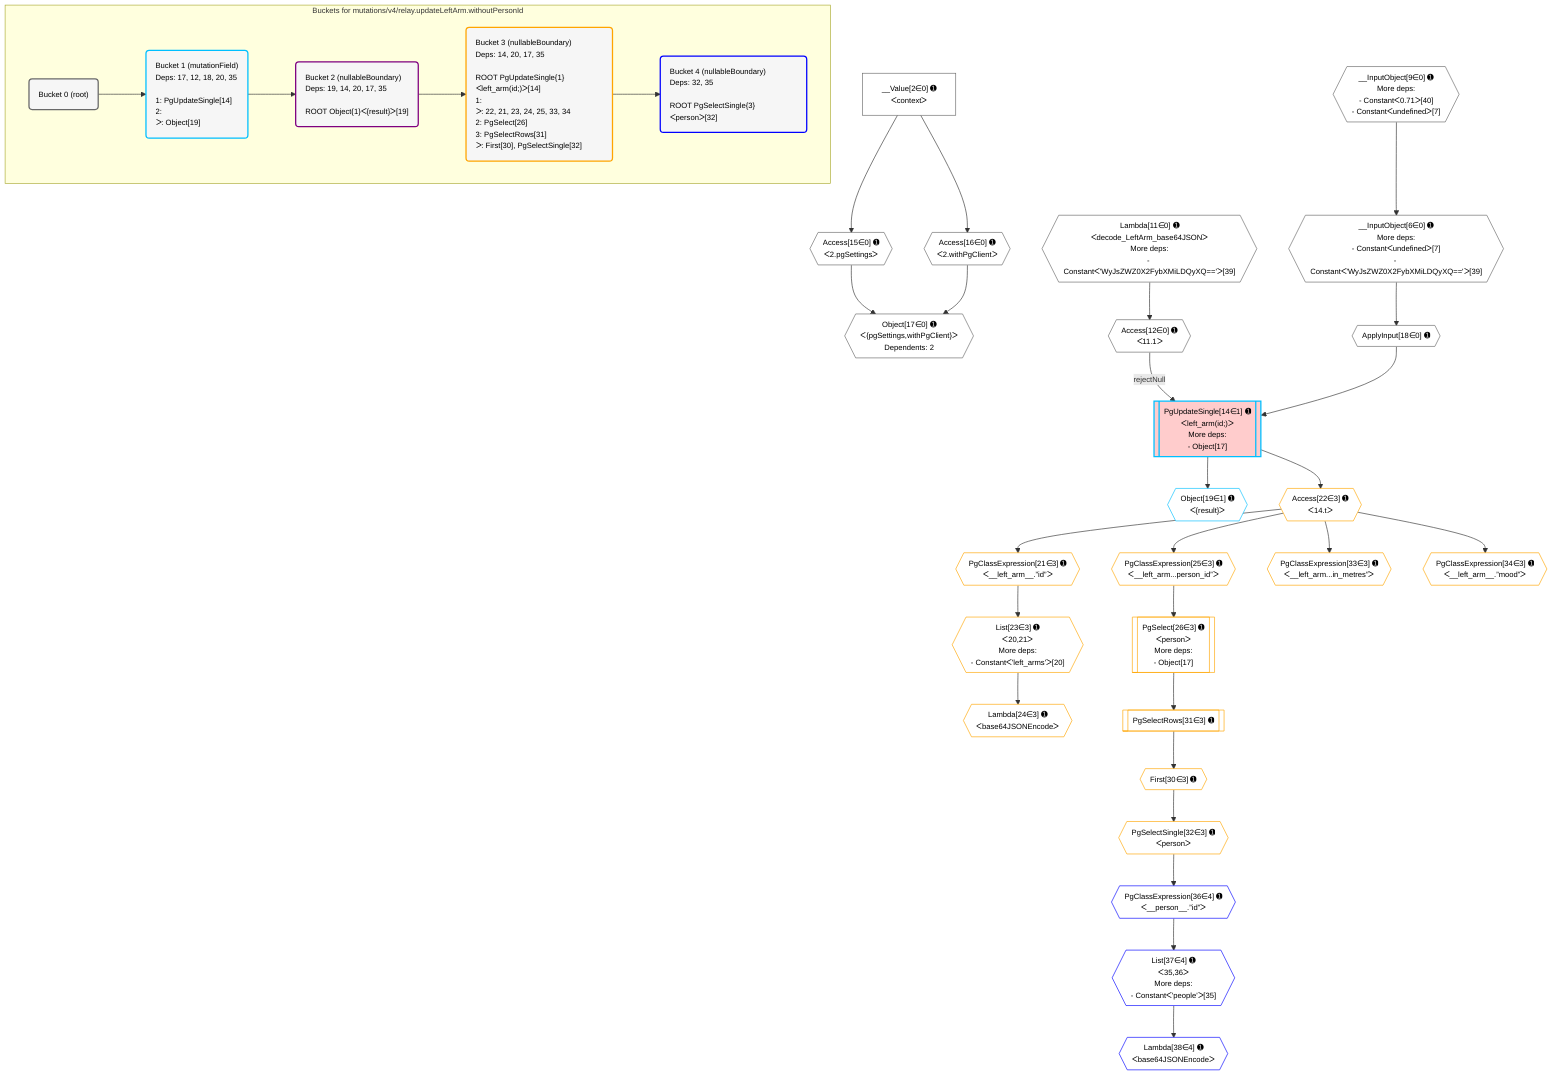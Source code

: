 %%{init: {'themeVariables': { 'fontSize': '12px'}}}%%
graph TD
    classDef path fill:#eee,stroke:#000,color:#000
    classDef plan fill:#fff,stroke-width:1px,color:#000
    classDef itemplan fill:#fff,stroke-width:2px,color:#000
    classDef unbatchedplan fill:#dff,stroke-width:1px,color:#000
    classDef sideeffectplan fill:#fcc,stroke-width:2px,color:#000
    classDef bucket fill:#f6f6f6,color:#000,stroke-width:2px,text-align:left

    subgraph "Buckets for mutations/v4/relay.updateLeftArm.withoutPersonId"
    Bucket0("Bucket 0 (root)"):::bucket
    Bucket1("Bucket 1 (mutationField)<br />Deps: 17, 12, 18, 20, 35<br /><br />1: PgUpdateSingle[14]<br />2: <br />ᐳ: Object[19]"):::bucket
    Bucket2("Bucket 2 (nullableBoundary)<br />Deps: 19, 14, 20, 17, 35<br /><br />ROOT Object{1}ᐸ{result}ᐳ[19]"):::bucket
    Bucket3("Bucket 3 (nullableBoundary)<br />Deps: 14, 20, 17, 35<br /><br />ROOT PgUpdateSingle{1}ᐸleft_arm(id;)ᐳ[14]<br />1: <br />ᐳ: 22, 21, 23, 24, 25, 33, 34<br />2: PgSelect[26]<br />3: PgSelectRows[31]<br />ᐳ: First[30], PgSelectSingle[32]"):::bucket
    Bucket4("Bucket 4 (nullableBoundary)<br />Deps: 32, 35<br /><br />ROOT PgSelectSingle{3}ᐸpersonᐳ[32]"):::bucket
    end
    Bucket0 --> Bucket1
    Bucket1 --> Bucket2
    Bucket2 --> Bucket3
    Bucket3 --> Bucket4

    %% plan dependencies
    __InputObject6{{"__InputObject[6∈0] ➊<br />More deps:<br />- Constantᐸundefinedᐳ[7]<br />- Constantᐸ'WyJsZWZ0X2FybXMiLDQyXQ=='ᐳ[39]"}}:::plan
    __InputObject9{{"__InputObject[9∈0] ➊<br />More deps:<br />- Constantᐸ0.71ᐳ[40]<br />- Constantᐸundefinedᐳ[7]"}}:::plan
    __InputObject9 --> __InputObject6
    Object17{{"Object[17∈0] ➊<br />ᐸ{pgSettings,withPgClient}ᐳ<br />Dependents: 2"}}:::plan
    Access15{{"Access[15∈0] ➊<br />ᐸ2.pgSettingsᐳ"}}:::plan
    Access16{{"Access[16∈0] ➊<br />ᐸ2.withPgClientᐳ"}}:::plan
    Access15 & Access16 --> Object17
    Lambda11{{"Lambda[11∈0] ➊<br />ᐸdecode_LeftArm_base64JSONᐳ<br />More deps:<br />- Constantᐸ'WyJsZWZ0X2FybXMiLDQyXQ=='ᐳ[39]"}}:::plan
    Access12{{"Access[12∈0] ➊<br />ᐸ11.1ᐳ"}}:::plan
    Lambda11 --> Access12
    __Value2["__Value[2∈0] ➊<br />ᐸcontextᐳ"]:::plan
    __Value2 --> Access15
    __Value2 --> Access16
    ApplyInput18{{"ApplyInput[18∈0] ➊"}}:::plan
    __InputObject6 --> ApplyInput18
    PgUpdateSingle14[["PgUpdateSingle[14∈1] ➊<br />ᐸleft_arm(id;)ᐳ<br />More deps:<br />- Object[17]"]]:::sideeffectplan
    Access12 -->|rejectNull| PgUpdateSingle14
    ApplyInput18 --> PgUpdateSingle14
    Object19{{"Object[19∈1] ➊<br />ᐸ{result}ᐳ"}}:::plan
    PgUpdateSingle14 --> Object19
    List23{{"List[23∈3] ➊<br />ᐸ20,21ᐳ<br />More deps:<br />- Constantᐸ'left_arms'ᐳ[20]"}}:::plan
    PgClassExpression21{{"PgClassExpression[21∈3] ➊<br />ᐸ__left_arm__.”id”ᐳ"}}:::plan
    PgClassExpression21 --> List23
    PgSelect26[["PgSelect[26∈3] ➊<br />ᐸpersonᐳ<br />More deps:<br />- Object[17]"]]:::plan
    PgClassExpression25{{"PgClassExpression[25∈3] ➊<br />ᐸ__left_arm...person_id”ᐳ"}}:::plan
    PgClassExpression25 --> PgSelect26
    Access22{{"Access[22∈3] ➊<br />ᐸ14.tᐳ"}}:::plan
    Access22 --> PgClassExpression21
    PgUpdateSingle14 --> Access22
    Lambda24{{"Lambda[24∈3] ➊<br />ᐸbase64JSONEncodeᐳ"}}:::plan
    List23 --> Lambda24
    Access22 --> PgClassExpression25
    First30{{"First[30∈3] ➊"}}:::plan
    PgSelectRows31[["PgSelectRows[31∈3] ➊"]]:::plan
    PgSelectRows31 --> First30
    PgSelect26 --> PgSelectRows31
    PgSelectSingle32{{"PgSelectSingle[32∈3] ➊<br />ᐸpersonᐳ"}}:::plan
    First30 --> PgSelectSingle32
    PgClassExpression33{{"PgClassExpression[33∈3] ➊<br />ᐸ__left_arm...in_metres”ᐳ"}}:::plan
    Access22 --> PgClassExpression33
    PgClassExpression34{{"PgClassExpression[34∈3] ➊<br />ᐸ__left_arm__.”mood”ᐳ"}}:::plan
    Access22 --> PgClassExpression34
    List37{{"List[37∈4] ➊<br />ᐸ35,36ᐳ<br />More deps:<br />- Constantᐸ'people'ᐳ[35]"}}:::plan
    PgClassExpression36{{"PgClassExpression[36∈4] ➊<br />ᐸ__person__.”id”ᐳ"}}:::plan
    PgClassExpression36 --> List37
    PgSelectSingle32 --> PgClassExpression36
    Lambda38{{"Lambda[38∈4] ➊<br />ᐸbase64JSONEncodeᐳ"}}:::plan
    List37 --> Lambda38

    %% define steps
    classDef bucket0 stroke:#696969
    class Bucket0,__Value2,__InputObject6,__InputObject9,Lambda11,Access12,Access15,Access16,Object17,ApplyInput18 bucket0
    classDef bucket1 stroke:#00bfff
    class Bucket1,PgUpdateSingle14,Object19 bucket1
    classDef bucket2 stroke:#7f007f
    class Bucket2 bucket2
    classDef bucket3 stroke:#ffa500
    class Bucket3,PgClassExpression21,Access22,List23,Lambda24,PgClassExpression25,PgSelect26,First30,PgSelectRows31,PgSelectSingle32,PgClassExpression33,PgClassExpression34 bucket3
    classDef bucket4 stroke:#0000ff
    class Bucket4,PgClassExpression36,List37,Lambda38 bucket4